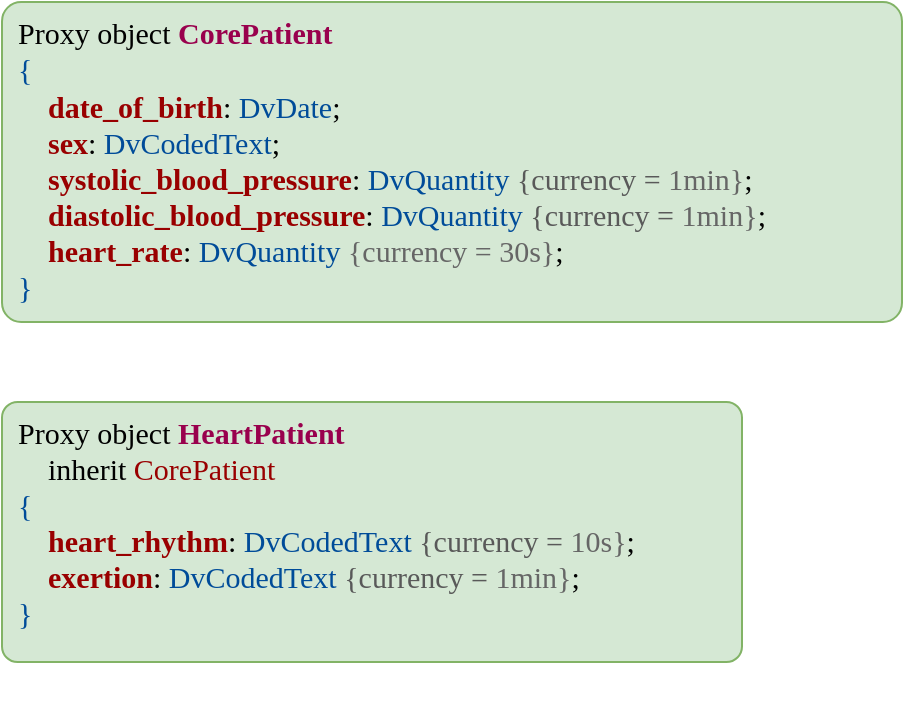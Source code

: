 <mxfile version="12.6.5" type="device"><diagram id="-mjmxiD4SZ3i_Z-_ZSI0" name="Page-1"><mxGraphModel dx="1368" dy="816" grid="1" gridSize="10" guides="1" tooltips="1" connect="1" arrows="1" fold="1" page="1" pageScale="1" pageWidth="1169" pageHeight="827" math="0" shadow="0"><root><mxCell id="0"/><mxCell id="1" parent="0"/><mxCell id="RvP3062w9t06JpOHgTbH-61" value="&lt;div style=&quot;font-size: 15px;&quot;&gt;&lt;font style=&quot;font-size: 15px&quot;&gt;&lt;span&gt;Proxy object&amp;nbsp;&lt;/span&gt;&lt;font style=&quot;font-size: 15px&quot;&gt;&lt;b style=&quot;color: rgb(153 , 0 , 77)&quot;&gt;HeartPatient&lt;/b&gt;&lt;font color=&quot;#004c99&quot;&gt;&amp;nbsp;&lt;/font&gt;&lt;/font&gt;&lt;/font&gt;&lt;/div&gt;&lt;div style=&quot;font-size: 15px;&quot;&gt;&lt;font style=&quot;font-size: 15px&quot;&gt;&lt;font style=&quot;font-size: 15px&quot;&gt;&lt;font color=&quot;#004c99&quot;&gt;&amp;nbsp; &amp;nbsp; &lt;/font&gt;inherit&lt;font color=&quot;#004c99&quot;&gt; &lt;/font&gt;&lt;font color=&quot;#990000&quot;&gt;CorePatient&lt;/font&gt;&lt;/font&gt;&lt;/font&gt;&lt;/div&gt;&lt;div style=&quot;font-size: 15px;&quot;&gt;&lt;font style=&quot;font-size: 15px&quot;&gt;&lt;font style=&quot;font-size: 15px&quot;&gt;&lt;font color=&quot;#004c99&quot;&gt;{&lt;/font&gt;&lt;/font&gt;&lt;/font&gt;&lt;/div&gt;&lt;font style=&quot;font-size: 15px&quot;&gt;&lt;b style=&quot;white-space: nowrap&quot;&gt;&lt;div style=&quot;&quot;&gt;&lt;b&gt;&lt;font color=&quot;#990000&quot; style=&quot;font-size: 15px&quot;&gt;&amp;nbsp; &amp;nbsp; heart_rhythm&lt;/font&gt;&lt;/b&gt;&lt;span style=&quot;font-weight: normal&quot;&gt;:&amp;nbsp;&lt;/span&gt;&lt;font color=&quot;#004c99&quot; style=&quot;font-weight: normal ; font-size: 15px&quot;&gt;DvCodedText&lt;/font&gt;&lt;span style=&quot;font-weight: normal&quot;&gt;&amp;nbsp;&lt;/span&gt;&lt;font color=&quot;#595959&quot; style=&quot;font-weight: normal ; font-size: 15px&quot;&gt;{currency =&amp;nbsp;&lt;/font&gt;&lt;font color=&quot;#666666&quot; style=&quot;font-weight: normal ; font-size: 15px&quot;&gt;10s}&lt;/font&gt;&lt;span style=&quot;font-weight: normal&quot;&gt;;&lt;/span&gt;&lt;/div&gt;&lt;div style=&quot;&quot;&gt;&lt;b style=&quot;&quot;&gt;&lt;div style=&quot;&quot;&gt;&lt;b&gt;&lt;font color=&quot;#990000&quot;&gt;&amp;nbsp; &amp;nbsp; exertion&lt;/font&gt;&lt;/b&gt;&lt;span style=&quot;font-weight: normal&quot;&gt;:&amp;nbsp;&lt;/span&gt;&lt;font color=&quot;#004c99&quot; style=&quot;font-weight: normal&quot;&gt;DvCodedText&lt;/font&gt;&lt;span style=&quot;font-weight: normal&quot;&gt;&amp;nbsp;&lt;/span&gt;&lt;font color=&quot;#595959&quot; style=&quot;font-weight: normal&quot;&gt;{currency =&amp;nbsp;&lt;/font&gt;&lt;font color=&quot;#666666&quot; style=&quot;font-weight: normal&quot;&gt;1min}&lt;/font&gt;&lt;span style=&quot;font-weight: normal&quot;&gt;;&lt;/span&gt;&lt;/div&gt;&lt;/b&gt;&lt;/div&gt;&lt;/b&gt;&lt;font style=&quot;white-space: nowrap ; font-size: 15px&quot;&gt;&lt;div style=&quot;&quot;&gt;&lt;span style=&quot;color: rgb(0 , 76 , 153)&quot;&gt;}&lt;/span&gt;&lt;br&gt;&lt;/div&gt;&lt;/font&gt;&lt;/font&gt;" style="rounded=1;whiteSpace=wrap;html=1;fontSize=16;arcSize=6;verticalAlign=top;fillColor=#d5e8d4;strokeColor=#82b366;fontFamily=Tahoma;align=left;spacingLeft=6;" parent="1" vertex="1"><mxGeometry x="60" y="230" width="370" height="130" as="geometry"/></mxCell><mxCell id="G-r-zr2X4jl4nzTnfI1M-4" value="&lt;font style=&quot;font-size: 14px&quot;&gt;&lt;br&gt;&lt;/font&gt;" style="text;html=1;align=left;verticalAlign=middle;resizable=0;points=[];autosize=1;fontSize=12;fontFamily=Tahoma;" parent="1" vertex="1"><mxGeometry x="420" y="365.5" width="20" height="20" as="geometry"/></mxCell><mxCell id="LEaa0BhfU7wHosrzJUJ7-3" value="&lt;div style=&quot;font-size: 15px&quot;&gt;&lt;font style=&quot;font-size: 15px&quot;&gt;&lt;span&gt;Proxy object &lt;/span&gt;&lt;font style=&quot;font-size: 15px&quot;&gt;&lt;b style=&quot;color: rgb(153 , 0 , 77)&quot;&gt;CorePatient&lt;/b&gt;&lt;font color=&quot;#004c99&quot;&gt;&amp;nbsp;&lt;/font&gt;&lt;/font&gt;&lt;/font&gt;&lt;/div&gt;&lt;div style=&quot;font-size: 15px&quot;&gt;&lt;font style=&quot;font-size: 15px&quot;&gt;&lt;font style=&quot;font-size: 15px&quot;&gt;&lt;font color=&quot;#004c99&quot;&gt;{&lt;/font&gt;&lt;/font&gt;&lt;/font&gt;&lt;/div&gt;&lt;font style=&quot;font-size: 15px&quot;&gt;&lt;b style=&quot;white-space: nowrap&quot;&gt;&lt;font color=&quot;#990000&quot;&gt;&amp;nbsp; &amp;nbsp; date_of_birth&lt;/font&gt;&lt;/b&gt;&lt;span style=&quot;white-space: nowrap&quot;&gt;:&amp;nbsp;&lt;/span&gt;&lt;font color=&quot;#004c99&quot; style=&quot;white-space: nowrap&quot;&gt;DvDate&lt;/font&gt;&lt;span style=&quot;white-space: nowrap&quot;&gt;;&lt;/span&gt;&lt;b style=&quot;white-space: nowrap&quot;&gt;&lt;div&gt;&lt;b&gt;&lt;font color=&quot;#990000&quot;&gt;&amp;nbsp; &amp;nbsp; sex&lt;/font&gt;&lt;/b&gt;&lt;span style=&quot;font-weight: 400&quot;&gt;:&amp;nbsp;&lt;/span&gt;&lt;font color=&quot;#004c99&quot; style=&quot;font-weight: 400&quot;&gt;DvCodedText&lt;/font&gt;&lt;span style=&quot;font-weight: 400&quot;&gt;;&lt;/span&gt;&lt;/div&gt;&lt;div&gt;&lt;b&gt;&lt;font color=&quot;#990000&quot; style=&quot;font-size: 15px&quot;&gt;&amp;nbsp; &amp;nbsp; systolic_blood_pressure&lt;/font&gt;&lt;/b&gt;&lt;span style=&quot;font-weight: normal&quot;&gt;:&amp;nbsp;&lt;/span&gt;&lt;font color=&quot;#004c99&quot; style=&quot;font-weight: normal ; font-size: 15px&quot;&gt;DvQuantity&lt;/font&gt;&lt;span style=&quot;font-weight: normal&quot;&gt;&amp;nbsp;&lt;/span&gt;&lt;font color=&quot;#595959&quot; style=&quot;font-weight: normal ; font-size: 15px&quot;&gt;{currency =&amp;nbsp;&lt;/font&gt;&lt;font color=&quot;#666666&quot; style=&quot;font-weight: normal ; font-size: 15px&quot;&gt;1min}&lt;/font&gt;&lt;span style=&quot;font-weight: normal&quot;&gt;;&lt;/span&gt;&lt;/div&gt;&lt;div&gt;&lt;b&gt;&lt;font color=&quot;#990000&quot;&gt;&amp;nbsp; &amp;nbsp; diastolic_blood_pressure&lt;/font&gt;&lt;/b&gt;&lt;span style=&quot;font-weight: normal&quot;&gt;:&amp;nbsp;&lt;/span&gt;&lt;font color=&quot;#004c99&quot; style=&quot;font-weight: normal&quot;&gt;DvQuantity&lt;/font&gt;&lt;span style=&quot;font-weight: normal&quot;&gt;&amp;nbsp;&lt;/span&gt;&lt;font color=&quot;#595959&quot; style=&quot;font-weight: normal&quot;&gt;{currency =&amp;nbsp;&lt;/font&gt;&lt;font color=&quot;#666666&quot; style=&quot;font-weight: normal&quot;&gt;1min}&lt;/font&gt;&lt;span style=&quot;font-weight: normal&quot;&gt;;&lt;/span&gt;&lt;span style=&quot;font-weight: normal&quot;&gt;&lt;br&gt;&lt;/span&gt;&lt;/div&gt;&lt;/b&gt;&lt;font style=&quot;white-space: nowrap ; font-size: 15px&quot;&gt;&lt;div&gt;&lt;font color=&quot;#990000&quot; style=&quot;color: rgb(153 , 0 , 0) ; font-size: 15px&quot;&gt;&lt;b&gt;&amp;nbsp; &amp;nbsp; heart_rate&lt;/b&gt;&lt;/font&gt;&lt;span style=&quot;color: rgb(0 , 0 , 0)&quot;&gt;:&amp;nbsp;&lt;/span&gt;&lt;font color=&quot;#004c99&quot; style=&quot;font-size: 15px&quot;&gt;DvQuantity&lt;/font&gt;&lt;span style=&quot;color: rgb(0 , 0 , 0)&quot;&gt;&amp;nbsp;&lt;/span&gt;&lt;font style=&quot;font-size: 15px&quot; color=&quot;#666666&quot;&gt;{currency = 30s}&lt;/font&gt;&lt;font style=&quot;font-size: 15px&quot;&gt;;&lt;/font&gt;&lt;/div&gt;&lt;div&gt;&lt;font color=&quot;#004c99&quot;&gt;}&lt;/font&gt;&lt;/div&gt;&lt;/font&gt;&lt;/font&gt;" style="rounded=1;whiteSpace=wrap;html=1;fontSize=16;arcSize=6;verticalAlign=top;fillColor=#d5e8d4;strokeColor=#82b366;fontFamily=Tahoma;align=left;spacingLeft=6;" vertex="1" parent="1"><mxGeometry x="60" y="30" width="450" height="160" as="geometry"/></mxCell></root></mxGraphModel></diagram></mxfile>